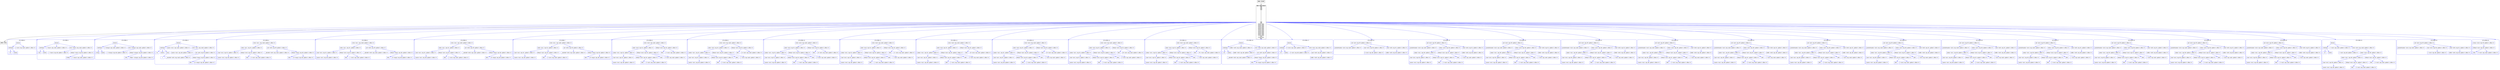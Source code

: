 digraph CFG {
    compound=true;
    graph [splines=true];
    node [shape=rectangle];

    BB2 [label=<<B>BB2: END</B><BR ALIGN="CENTER"/>>];
    BB1 [label=<<B>BB1: Base block</B><BR ALIGN="CENTER"/>VAR<BR ALIGN="CENTER"/>VAR<BR ALIGN="CENTER"/>VAR<BR ALIGN="CENTER"/>VAR<BR ALIGN="CENTER"/>=<BR ALIGN="CENTER"/>=<BR ALIGN="CENTER"/>=<BR ALIGN="CENTER"/>=<BR ALIGN="CENTER"/>=<BR ALIGN="CENTER"/>=<BR ALIGN="CENTER"/>=<BR ALIGN="CENTER"/>=<BR ALIGN="CENTER"/>=<BR ALIGN="CENTER"/>=<BR ALIGN="CENTER"/>=<BR ALIGN="CENTER"/>=<BR ALIGN="CENTER"/>VAR<BR ALIGN="CENTER"/>VAR<BR ALIGN="CENTER"/>FUNC_CALL<BR ALIGN="CENTER"/>FUNC_CALL<BR ALIGN="CENTER"/>FUNC_CALL<BR ALIGN="CENTER"/>FUNC_CALL<BR ALIGN="CENTER"/>FUNC_CALL<BR ALIGN="CENTER"/>FUNC_CALL<BR ALIGN="CENTER"/>FUNC_CALL<BR ALIGN="CENTER"/>FUNC_CALL<BR ALIGN="CENTER"/>FUNC_CALL<BR ALIGN="CENTER"/>FUNC_CALL<BR ALIGN="CENTER"/>FUNC_CALL<BR ALIGN="CENTER"/>FUNC_CALL<BR ALIGN="CENTER"/>FUNC_CALL<BR ALIGN="CENTER"/>VAR<BR ALIGN="CENTER"/>FUNC_CALL<BR ALIGN="CENTER"/>DEC<BR ALIGN="CENTER"/>>];
    subgraph cluster_instruction0 {
        label = "OT of BB1:0";
        style=rounded;
        color=blue;
        entry0 [shape=point, style=invis];
        node0 [label="declare", color=blue];
        node1 [label="withType", color=blue];
        node2 [label="int", color=blue];
        node1 -> node2[color=blue];
        node3 [label="builtin", color=blue];
        node1 -> node3[color=blue];
        node0 -> node1[color=blue];
        node4 [label="a <int:0, reg: (null), spilled: 0, offset: 0>", color=blue];
        node0 -> node4[color=blue];
    }
    BB1 -> entry0 [lhead=cluster_instruction0, color=blue];
    subgraph cluster_instruction1 {
        label = "OT of BB1:1";
        style=rounded;
        color=blue;
        entry1 [shape=point, style=invis];
        node5 [label="declare", color=blue];
        node6 [label="withType", color=blue];
        node7 [label="char", color=blue];
        node6 -> node7[color=blue];
        node8 [label="builtin", color=blue];
        node6 -> node8[color=blue];
        node5 -> node6[color=blue];
        node9 [label="c <char:0, reg: (null), spilled: 0, offset: 0>", color=blue];
        node5 -> node9[color=blue];
        node10 [label="write <char:0, reg: (null), spilled: 0, offset: 0>", color=blue];
        node11 [label="c <char:0, reg: AR, spilled: 0, offset: 0>", color=blue];
        node10 -> node11[color=blue];
        node12 [label="litRead <char:0, reg: R0, spilled: 0, offset: 0>", color=blue];
        node13 [label="SYMB", color=blue];
        node12 -> node13[color=blue];
        node14 [label="'i' <char:0, reg: (null), spilled: 0, offset: 0>", color=blue];
        node12 -> node14[color=blue];
        node10 -> node12[color=blue];
        node5 -> node10[color=blue];
    }
    BB1 -> entry1 [lhead=cluster_instruction1, color=blue];
    subgraph cluster_instruction2 {
        label = "OT of BB1:2";
        style=rounded;
        color=blue;
        entry2 [shape=point, style=invis];
        node15 [label="declare", color=blue];
        node16 [label="withType", color=blue];
        node17 [label="string", color=blue];
        node16 -> node17[color=blue];
        node18 [label="builtin", color=blue];
        node16 -> node18[color=blue];
        node15 -> node16[color=blue];
        node19 [label="s <string:0, reg: (null), spilled: 0, offset: 0>", color=blue];
        node15 -> node19[color=blue];
        node20 [label="write <string:0, reg: (null), spilled: 0, offset: 0>", color=blue];
        node21 [label="s <string:0, reg: AR, spilled: 0, offset: 0>", color=blue];
        node20 -> node21[color=blue];
        node22 [label="litRead <string:0, reg: R0, spilled: 0, offset: 0>", color=blue];
        node23 [label="STR", color=blue];
        node22 -> node23[color=blue];
        node24 [label="\"Hello\" <string:0, reg: AR, spilled: 0, offset: 0>", color=blue];
        node22 -> node24[color=blue];
        node20 -> node22[color=blue];
        node15 -> node20[color=blue];
    }
    BB1 -> entry2 [lhead=cluster_instruction2, color=blue];
    subgraph cluster_instruction3 {
        label = "OT of BB1:3";
        style=rounded;
        color=blue;
        entry3 [shape=point, style=invis];
        node25 [label="declare", color=blue];
        node26 [label="withType", color=blue];
        node27 [label="int", color=blue];
        node26 -> node27[color=blue];
        node28 [label="builtin", color=blue];
        node26 -> node28[color=blue];
        node29 [label="array", color=blue];
        node30 [label="2", color=blue];
        node29 -> node30[color=blue];
        node26 -> node29[color=blue];
        node25 -> node26[color=blue];
        node31 [label="matrix <int:2, reg: (null), spilled: 0, offset: 0>", color=blue];
        node25 -> node31[color=blue];
        node32 [label="write <int:2, reg: (null), spilled: 0, offset: 0>", color=blue];
        node33 [label="matrix <int:2, reg: AR, spilled: 0, offset: 0>", color=blue];
        node32 -> node33[color=blue];
        node34 [label="call <ref:0, reg: RT, spilled: 0, offset: 0>", color=blue];
        node35 [label="__allocRef <ref:0, reg: (null), spilled: 0, offset: 0>", color=blue];
        node34 -> node35[color=blue];
        node36 [label="litRead <long:0, reg: R0, spilled: 0, offset: 0>", color=blue];
        node37 [label="DEC", color=blue];
        node36 -> node37[color=blue];
        node38 [label="32 <long:0, reg: AR, spilled: 0, offset: 0>", color=blue];
        node36 -> node38[color=blue];
        node34 -> node36[color=blue];
        node32 -> node34[color=blue];
        node25 -> node32[color=blue];
    }
    BB1 -> entry3 [lhead=cluster_instruction3, color=blue];
    subgraph cluster_instruction4 {
        label = "OT of BB1:4";
        style=rounded;
        color=blue;
        entry4 [shape=point, style=invis];
        node39 [label="write <int:1, reg: (null), spilled: 0, offset: 0>", color=blue];
        node40 [label="index <int:1, reg: R1, spilled: 0, offset: 0>", color=blue];
        node41 [label="read <int:2, reg: R1, spilled: 0, offset: 0>", color=blue];
        node42 [label="matrix <int:2, reg: AR, spilled: 0, offset: 0>", color=blue];
        node41 -> node42[color=blue];
        node40 -> node41[color=blue];
        node43 [label="litRead <int:0, reg: R2, spilled: 0, offset: 0>", color=blue];
        node44 [label="DEC", color=blue];
        node43 -> node44[color=blue];
        node45 [label="0 <int:0, reg: (null), spilled: 0, offset: 0>", color=blue];
        node43 -> node45[color=blue];
        node40 -> node43[color=blue];
        node39 -> node40[color=blue];
        node46 [label="call <ref:0, reg: RT, spilled: 0, offset: 0>", color=blue];
        node47 [label="__allocRef <ref:0, reg: (null), spilled: 0, offset: 0>", color=blue];
        node46 -> node47[color=blue];
        node48 [label="litRead <long:0, reg: R0, spilled: 0, offset: 0>", color=blue];
        node49 [label="DEC", color=blue];
        node48 -> node49[color=blue];
        node50 [label="16 <long:0, reg: AR, spilled: 0, offset: 0>", color=blue];
        node48 -> node50[color=blue];
        node46 -> node48[color=blue];
        node39 -> node46[color=blue];
    }
    BB1 -> entry4 [lhead=cluster_instruction4, color=blue];
    subgraph cluster_instruction5 {
        label = "OT of BB1:5";
        style=rounded;
        color=blue;
        entry5 [shape=point, style=invis];
        node51 [label="write <int:1, reg: (null), spilled: 0, offset: 0>", color=blue];
        node52 [label="index <int:1, reg: R1, spilled: 0, offset: 0>", color=blue];
        node53 [label="read <int:2, reg: R1, spilled: 0, offset: 0>", color=blue];
        node54 [label="matrix <int:2, reg: AR, spilled: 0, offset: 0>", color=blue];
        node53 -> node54[color=blue];
        node52 -> node53[color=blue];
        node55 [label="litRead <int:0, reg: R2, spilled: 0, offset: 0>", color=blue];
        node56 [label="DEC", color=blue];
        node55 -> node56[color=blue];
        node57 [label="1 <int:0, reg: (null), spilled: 0, offset: 0>", color=blue];
        node55 -> node57[color=blue];
        node52 -> node55[color=blue];
        node51 -> node52[color=blue];
        node58 [label="call <ref:0, reg: RT, spilled: 0, offset: 0>", color=blue];
        node59 [label="__allocRef <ref:0, reg: (null), spilled: 0, offset: 0>", color=blue];
        node58 -> node59[color=blue];
        node60 [label="litRead <long:0, reg: R0, spilled: 0, offset: 0>", color=blue];
        node61 [label="DEC", color=blue];
        node60 -> node61[color=blue];
        node62 [label="16 <long:0, reg: AR, spilled: 0, offset: 0>", color=blue];
        node60 -> node62[color=blue];
        node58 -> node60[color=blue];
        node51 -> node58[color=blue];
    }
    BB1 -> entry5 [lhead=cluster_instruction5, color=blue];
    subgraph cluster_instruction6 {
        label = "OT of BB1:6";
        style=rounded;
        color=blue;
        entry6 [shape=point, style=invis];
        node63 [label="write <int:1, reg: (null), spilled: 0, offset: 0>", color=blue];
        node64 [label="index <int:1, reg: R1, spilled: 0, offset: 0>", color=blue];
        node65 [label="read <int:2, reg: R1, spilled: 0, offset: 0>", color=blue];
        node66 [label="matrix <int:2, reg: AR, spilled: 0, offset: 0>", color=blue];
        node65 -> node66[color=blue];
        node64 -> node65[color=blue];
        node67 [label="litRead <int:0, reg: R2, spilled: 0, offset: 0>", color=blue];
        node68 [label="DEC", color=blue];
        node67 -> node68[color=blue];
        node69 [label="2 <int:0, reg: (null), spilled: 0, offset: 0>", color=blue];
        node67 -> node69[color=blue];
        node64 -> node67[color=blue];
        node63 -> node64[color=blue];
        node70 [label="call <ref:0, reg: RT, spilled: 0, offset: 0>", color=blue];
        node71 [label="__allocRef <ref:0, reg: (null), spilled: 0, offset: 0>", color=blue];
        node70 -> node71[color=blue];
        node72 [label="litRead <long:0, reg: R0, spilled: 0, offset: 0>", color=blue];
        node73 [label="DEC", color=blue];
        node72 -> node73[color=blue];
        node74 [label="16 <long:0, reg: AR, spilled: 0, offset: 0>", color=blue];
        node72 -> node74[color=blue];
        node70 -> node72[color=blue];
        node63 -> node70[color=blue];
    }
    BB1 -> entry6 [lhead=cluster_instruction6, color=blue];
    subgraph cluster_instruction7 {
        label = "OT of BB1:7";
        style=rounded;
        color=blue;
        entry7 [shape=point, style=invis];
        node75 [label="write <int:1, reg: (null), spilled: 0, offset: 0>", color=blue];
        node76 [label="index <int:1, reg: R1, spilled: 0, offset: 0>", color=blue];
        node77 [label="read <int:2, reg: R1, spilled: 0, offset: 0>", color=blue];
        node78 [label="matrix <int:2, reg: AR, spilled: 0, offset: 0>", color=blue];
        node77 -> node78[color=blue];
        node76 -> node77[color=blue];
        node79 [label="litRead <int:0, reg: R2, spilled: 0, offset: 0>", color=blue];
        node80 [label="DEC", color=blue];
        node79 -> node80[color=blue];
        node81 [label="3 <int:0, reg: (null), spilled: 0, offset: 0>", color=blue];
        node79 -> node81[color=blue];
        node76 -> node79[color=blue];
        node75 -> node76[color=blue];
        node82 [label="call <ref:0, reg: RT, spilled: 0, offset: 0>", color=blue];
        node83 [label="__allocRef <ref:0, reg: (null), spilled: 0, offset: 0>", color=blue];
        node82 -> node83[color=blue];
        node84 [label="litRead <long:0, reg: R0, spilled: 0, offset: 0>", color=blue];
        node85 [label="DEC", color=blue];
        node84 -> node85[color=blue];
        node86 [label="16 <long:0, reg: AR, spilled: 0, offset: 0>", color=blue];
        node84 -> node86[color=blue];
        node82 -> node84[color=blue];
        node75 -> node82[color=blue];
    }
    BB1 -> entry7 [lhead=cluster_instruction7, color=blue];
    subgraph cluster_instruction8 {
        label = "OT of BB1:8";
        style=rounded;
        color=blue;
        entry8 [shape=point, style=invis];
        node87 [label="write <int:0, reg: (null), spilled: 0, offset: 0>", color=blue];
        node88 [label="index <int:0, reg: R1, spilled: 0, offset: 0>", color=blue];
        node89 [label="indexr <int:1, reg: R1, spilled: 0, offset: 0>", color=blue];
        node90 [label="read <int:2, reg: R1, spilled: 0, offset: 0>", color=blue];
        node91 [label="matrix <int:2, reg: AR, spilled: 0, offset: 0>", color=blue];
        node90 -> node91[color=blue];
        node89 -> node90[color=blue];
        node92 [label="litRead <int:0, reg: R2, spilled: 0, offset: 0>", color=blue];
        node93 [label="DEC", color=blue];
        node92 -> node93[color=blue];
        node94 [label="0 <int:0, reg: (null), spilled: 0, offset: 0>", color=blue];
        node92 -> node94[color=blue];
        node89 -> node92[color=blue];
        node88 -> node89[color=blue];
        node95 [label="litRead <int:0, reg: R2, spilled: 0, offset: 0>", color=blue];
        node96 [label="DEC", color=blue];
        node95 -> node96[color=blue];
        node97 [label="0 <int:0, reg: (null), spilled: 0, offset: 0>", color=blue];
        node95 -> node97[color=blue];
        node88 -> node95[color=blue];
        node87 -> node88[color=blue];
        node98 [label="litRead <int:0, reg: R2, spilled: 0, offset: 0>", color=blue];
        node99 [label="DEC", color=blue];
        node98 -> node99[color=blue];
        node100 [label="0 <int:0, reg: (null), spilled: 0, offset: 0>", color=blue];
        node98 -> node100[color=blue];
        node87 -> node98[color=blue];
    }
    BB1 -> entry8 [lhead=cluster_instruction8, color=blue];
    subgraph cluster_instruction9 {
        label = "OT of BB1:9";
        style=rounded;
        color=blue;
        entry9 [shape=point, style=invis];
        node101 [label="write <int:0, reg: (null), spilled: 0, offset: 0>", color=blue];
        node102 [label="index <int:0, reg: R1, spilled: 0, offset: 0>", color=blue];
        node103 [label="indexr <int:1, reg: R1, spilled: 0, offset: 0>", color=blue];
        node104 [label="read <int:2, reg: R1, spilled: 0, offset: 0>", color=blue];
        node105 [label="matrix <int:2, reg: AR, spilled: 0, offset: 0>", color=blue];
        node104 -> node105[color=blue];
        node103 -> node104[color=blue];
        node106 [label="litRead <int:0, reg: R2, spilled: 0, offset: 0>", color=blue];
        node107 [label="DEC", color=blue];
        node106 -> node107[color=blue];
        node108 [label="0 <int:0, reg: (null), spilled: 0, offset: 0>", color=blue];
        node106 -> node108[color=blue];
        node103 -> node106[color=blue];
        node102 -> node103[color=blue];
        node109 [label="litRead <int:0, reg: R2, spilled: 0, offset: 0>", color=blue];
        node110 [label="DEC", color=blue];
        node109 -> node110[color=blue];
        node111 [label="1 <int:0, reg: (null), spilled: 0, offset: 0>", color=blue];
        node109 -> node111[color=blue];
        node102 -> node109[color=blue];
        node101 -> node102[color=blue];
        node112 [label="litRead <int:0, reg: R2, spilled: 0, offset: 0>", color=blue];
        node113 [label="DEC", color=blue];
        node112 -> node113[color=blue];
        node114 [label="10 <int:0, reg: (null), spilled: 0, offset: 0>", color=blue];
        node112 -> node114[color=blue];
        node101 -> node112[color=blue];
    }
    BB1 -> entry9 [lhead=cluster_instruction9, color=blue];
    subgraph cluster_instruction10 {
        label = "OT of BB1:10";
        style=rounded;
        color=blue;
        entry10 [shape=point, style=invis];
        node115 [label="write <int:0, reg: (null), spilled: 0, offset: 0>", color=blue];
        node116 [label="index <int:0, reg: R1, spilled: 0, offset: 0>", color=blue];
        node117 [label="indexr <int:1, reg: R1, spilled: 0, offset: 0>", color=blue];
        node118 [label="read <int:2, reg: R1, spilled: 0, offset: 0>", color=blue];
        node119 [label="matrix <int:2, reg: AR, spilled: 0, offset: 0>", color=blue];
        node118 -> node119[color=blue];
        node117 -> node118[color=blue];
        node120 [label="litRead <int:0, reg: R2, spilled: 0, offset: 0>", color=blue];
        node121 [label="DEC", color=blue];
        node120 -> node121[color=blue];
        node122 [label="1 <int:0, reg: (null), spilled: 0, offset: 0>", color=blue];
        node120 -> node122[color=blue];
        node117 -> node120[color=blue];
        node116 -> node117[color=blue];
        node123 [label="litRead <int:0, reg: R2, spilled: 0, offset: 0>", color=blue];
        node124 [label="DEC", color=blue];
        node123 -> node124[color=blue];
        node125 [label="0 <int:0, reg: (null), spilled: 0, offset: 0>", color=blue];
        node123 -> node125[color=blue];
        node116 -> node123[color=blue];
        node115 -> node116[color=blue];
        node126 [label="litRead <int:0, reg: R2, spilled: 0, offset: 0>", color=blue];
        node127 [label="DEC", color=blue];
        node126 -> node127[color=blue];
        node128 [label="20 <int:0, reg: (null), spilled: 0, offset: 0>", color=blue];
        node126 -> node128[color=blue];
        node115 -> node126[color=blue];
    }
    BB1 -> entry10 [lhead=cluster_instruction10, color=blue];
    subgraph cluster_instruction11 {
        label = "OT of BB1:11";
        style=rounded;
        color=blue;
        entry11 [shape=point, style=invis];
        node129 [label="write <int:0, reg: (null), spilled: 0, offset: 0>", color=blue];
        node130 [label="index <int:0, reg: R1, spilled: 0, offset: 0>", color=blue];
        node131 [label="indexr <int:1, reg: R1, spilled: 0, offset: 0>", color=blue];
        node132 [label="read <int:2, reg: R1, spilled: 0, offset: 0>", color=blue];
        node133 [label="matrix <int:2, reg: AR, spilled: 0, offset: 0>", color=blue];
        node132 -> node133[color=blue];
        node131 -> node132[color=blue];
        node134 [label="litRead <int:0, reg: R2, spilled: 0, offset: 0>", color=blue];
        node135 [label="DEC", color=blue];
        node134 -> node135[color=blue];
        node136 [label="1 <int:0, reg: (null), spilled: 0, offset: 0>", color=blue];
        node134 -> node136[color=blue];
        node131 -> node134[color=blue];
        node130 -> node131[color=blue];
        node137 [label="litRead <int:0, reg: R2, spilled: 0, offset: 0>", color=blue];
        node138 [label="DEC", color=blue];
        node137 -> node138[color=blue];
        node139 [label="1 <int:0, reg: (null), spilled: 0, offset: 0>", color=blue];
        node137 -> node139[color=blue];
        node130 -> node137[color=blue];
        node129 -> node130[color=blue];
        node140 [label="litRead <int:0, reg: R2, spilled: 0, offset: 0>", color=blue];
        node141 [label="DEC", color=blue];
        node140 -> node141[color=blue];
        node142 [label="21 <int:0, reg: (null), spilled: 0, offset: 0>", color=blue];
        node140 -> node142[color=blue];
        node129 -> node140[color=blue];
    }
    BB1 -> entry11 [lhead=cluster_instruction11, color=blue];
    subgraph cluster_instruction12 {
        label = "OT of BB1:12";
        style=rounded;
        color=blue;
        entry12 [shape=point, style=invis];
        node143 [label="write <int:0, reg: (null), spilled: 0, offset: 0>", color=blue];
        node144 [label="index <int:0, reg: R1, spilled: 0, offset: 0>", color=blue];
        node145 [label="indexr <int:1, reg: R1, spilled: 0, offset: 0>", color=blue];
        node146 [label="read <int:2, reg: R1, spilled: 0, offset: 0>", color=blue];
        node147 [label="matrix <int:2, reg: AR, spilled: 0, offset: 0>", color=blue];
        node146 -> node147[color=blue];
        node145 -> node146[color=blue];
        node148 [label="litRead <int:0, reg: R2, spilled: 0, offset: 0>", color=blue];
        node149 [label="DEC", color=blue];
        node148 -> node149[color=blue];
        node150 [label="2 <int:0, reg: (null), spilled: 0, offset: 0>", color=blue];
        node148 -> node150[color=blue];
        node145 -> node148[color=blue];
        node144 -> node145[color=blue];
        node151 [label="litRead <int:0, reg: R2, spilled: 0, offset: 0>", color=blue];
        node152 [label="DEC", color=blue];
        node151 -> node152[color=blue];
        node153 [label="0 <int:0, reg: (null), spilled: 0, offset: 0>", color=blue];
        node151 -> node153[color=blue];
        node144 -> node151[color=blue];
        node143 -> node144[color=blue];
        node154 [label="litRead <int:0, reg: R2, spilled: 0, offset: 0>", color=blue];
        node155 [label="DEC", color=blue];
        node154 -> node155[color=blue];
        node156 [label="40 <int:0, reg: (null), spilled: 0, offset: 0>", color=blue];
        node154 -> node156[color=blue];
        node143 -> node154[color=blue];
    }
    BB1 -> entry12 [lhead=cluster_instruction12, color=blue];
    subgraph cluster_instruction13 {
        label = "OT of BB1:13";
        style=rounded;
        color=blue;
        entry13 [shape=point, style=invis];
        node157 [label="write <int:0, reg: (null), spilled: 0, offset: 0>", color=blue];
        node158 [label="index <int:0, reg: R1, spilled: 0, offset: 0>", color=blue];
        node159 [label="indexr <int:1, reg: R1, spilled: 0, offset: 0>", color=blue];
        node160 [label="read <int:2, reg: R1, spilled: 0, offset: 0>", color=blue];
        node161 [label="matrix <int:2, reg: AR, spilled: 0, offset: 0>", color=blue];
        node160 -> node161[color=blue];
        node159 -> node160[color=blue];
        node162 [label="litRead <int:0, reg: R2, spilled: 0, offset: 0>", color=blue];
        node163 [label="DEC", color=blue];
        node162 -> node163[color=blue];
        node164 [label="2 <int:0, reg: (null), spilled: 0, offset: 0>", color=blue];
        node162 -> node164[color=blue];
        node159 -> node162[color=blue];
        node158 -> node159[color=blue];
        node165 [label="litRead <int:0, reg: R2, spilled: 0, offset: 0>", color=blue];
        node166 [label="DEC", color=blue];
        node165 -> node166[color=blue];
        node167 [label="1 <int:0, reg: (null), spilled: 0, offset: 0>", color=blue];
        node165 -> node167[color=blue];
        node158 -> node165[color=blue];
        node157 -> node158[color=blue];
        node168 [label="litRead <int:0, reg: R2, spilled: 0, offset: 0>", color=blue];
        node169 [label="DEC", color=blue];
        node168 -> node169[color=blue];
        node170 [label="50 <int:0, reg: (null), spilled: 0, offset: 0>", color=blue];
        node168 -> node170[color=blue];
        node157 -> node168[color=blue];
    }
    BB1 -> entry13 [lhead=cluster_instruction13, color=blue];
    subgraph cluster_instruction14 {
        label = "OT of BB1:14";
        style=rounded;
        color=blue;
        entry14 [shape=point, style=invis];
        node171 [label="write <int:0, reg: (null), spilled: 0, offset: 0>", color=blue];
        node172 [label="index <int:0, reg: R1, spilled: 0, offset: 0>", color=blue];
        node173 [label="indexr <int:1, reg: R1, spilled: 0, offset: 0>", color=blue];
        node174 [label="read <int:2, reg: R1, spilled: 0, offset: 0>", color=blue];
        node175 [label="matrix <int:2, reg: AR, spilled: 0, offset: 0>", color=blue];
        node174 -> node175[color=blue];
        node173 -> node174[color=blue];
        node176 [label="litRead <int:0, reg: R2, spilled: 0, offset: 0>", color=blue];
        node177 [label="DEC", color=blue];
        node176 -> node177[color=blue];
        node178 [label="3 <int:0, reg: (null), spilled: 0, offset: 0>", color=blue];
        node176 -> node178[color=blue];
        node173 -> node176[color=blue];
        node172 -> node173[color=blue];
        node179 [label="litRead <int:0, reg: R2, spilled: 0, offset: 0>", color=blue];
        node180 [label="DEC", color=blue];
        node179 -> node180[color=blue];
        node181 [label="0 <int:0, reg: (null), spilled: 0, offset: 0>", color=blue];
        node179 -> node181[color=blue];
        node172 -> node179[color=blue];
        node171 -> node172[color=blue];
        node182 [label="litRead <int:0, reg: R2, spilled: 0, offset: 0>", color=blue];
        node183 [label="DEC", color=blue];
        node182 -> node183[color=blue];
        node184 [label="60 <int:0, reg: (null), spilled: 0, offset: 0>", color=blue];
        node182 -> node184[color=blue];
        node171 -> node182[color=blue];
    }
    BB1 -> entry14 [lhead=cluster_instruction14, color=blue];
    subgraph cluster_instruction15 {
        label = "OT of BB1:15";
        style=rounded;
        color=blue;
        entry15 [shape=point, style=invis];
        node185 [label="write <int:0, reg: (null), spilled: 0, offset: 0>", color=blue];
        node186 [label="index <int:0, reg: R1, spilled: 0, offset: 0>", color=blue];
        node187 [label="indexr <int:1, reg: R1, spilled: 0, offset: 0>", color=blue];
        node188 [label="read <int:2, reg: R1, spilled: 0, offset: 0>", color=blue];
        node189 [label="matrix <int:2, reg: AR, spilled: 0, offset: 0>", color=blue];
        node188 -> node189[color=blue];
        node187 -> node188[color=blue];
        node190 [label="litRead <int:0, reg: R2, spilled: 0, offset: 0>", color=blue];
        node191 [label="DEC", color=blue];
        node190 -> node191[color=blue];
        node192 [label="3 <int:0, reg: (null), spilled: 0, offset: 0>", color=blue];
        node190 -> node192[color=blue];
        node187 -> node190[color=blue];
        node186 -> node187[color=blue];
        node193 [label="litRead <int:0, reg: R2, spilled: 0, offset: 0>", color=blue];
        node194 [label="DEC", color=blue];
        node193 -> node194[color=blue];
        node195 [label="1 <int:0, reg: (null), spilled: 0, offset: 0>", color=blue];
        node193 -> node195[color=blue];
        node186 -> node193[color=blue];
        node185 -> node186[color=blue];
        node196 [label="litRead <int:0, reg: R2, spilled: 0, offset: 0>", color=blue];
        node197 [label="DEC", color=blue];
        node196 -> node197[color=blue];
        node198 [label="701 <int:0, reg: (null), spilled: 0, offset: 0>", color=blue];
        node196 -> node198[color=blue];
        node185 -> node196[color=blue];
    }
    BB1 -> entry15 [lhead=cluster_instruction15, color=blue];
    subgraph cluster_instruction16 {
        label = "OT of BB1:16";
        style=rounded;
        color=blue;
        entry16 [shape=point, style=invis];
        node199 [label="declare", color=blue];
        node200 [label="withType", color=blue];
        node201 [label="ref", color=blue];
        node200 -> node201[color=blue];
        node202 [label="builtin", color=blue];
        node200 -> node202[color=blue];
        node199 -> node200[color=blue];
        node203 [label="buffer <ref:0, reg: (null), spilled: 0, offset: 0>", color=blue];
        node199 -> node203[color=blue];
        node204 [label="write <ref:0, reg: (null), spilled: 0, offset: 0>", color=blue];
        node205 [label="buffer <ref:0, reg: AR, spilled: 0, offset: 0>", color=blue];
        node204 -> node205[color=blue];
        node206 [label="call <ref:0, reg: RT, spilled: 0, offset: 0>", color=blue];
        node207 [label="__allocRef <ref:0, reg: (null), spilled: 0, offset: 0>", color=blue];
        node206 -> node207[color=blue];
        node208 [label="litRead <long:0, reg: R0, spilled: 0, offset: 0>", color=blue];
        node209 [label="DEC", color=blue];
        node208 -> node209[color=blue];
        node210 [label="80 <long:0, reg: AR, spilled: 0, offset: 0>", color=blue];
        node208 -> node210[color=blue];
        node206 -> node208[color=blue];
        node204 -> node206[color=blue];
        node199 -> node204[color=blue];
    }
    BB1 -> entry16 [lhead=cluster_instruction16, color=blue];
    subgraph cluster_instruction17 {
        label = "OT of BB1:17";
        style=rounded;
        color=blue;
        entry17 [shape=point, style=invis];
        node211 [label="declare", color=blue];
        node212 [label="withType", color=blue];
        node213 [label="int", color=blue];
        node212 -> node213[color=blue];
        node214 [label="builtin", color=blue];
        node212 -> node214[color=blue];
        node211 -> node212[color=blue];
        node215 [label="b <int:0, reg: (null), spilled: 0, offset: 0>", color=blue];
        node211 -> node215[color=blue];
        node216 [label="write <int:0, reg: (null), spilled: 0, offset: 0>", color=blue];
        node217 [label="b <int:0, reg: AR, spilled: 0, offset: 0>", color=blue];
        node216 -> node217[color=blue];
        node218 [label="read <ref:0, reg: R0, spilled: 0, offset: 0>", color=blue];
        node219 [label="buffer <ref:0, reg: AR, spilled: 0, offset: 0>", color=blue];
        node218 -> node219[color=blue];
        node216 -> node218[color=blue];
        node211 -> node216[color=blue];
    }
    BB1 -> entry17 [lhead=cluster_instruction17, color=blue];
    subgraph cluster_instruction18 {
        label = "OT of BB1:18";
        style=rounded;
        color=blue;
        entry18 [shape=point, style=invis];
        node220 [label="call <int:0, reg: RT, spilled: 0, offset: 0>", color=blue];
        node221 [label="printlnNumber <int:0, reg: (null), spilled: 0, offset: 0>", color=blue];
        node220 -> node221[color=blue];
        node222 [label="read <int:0, reg: R0, spilled: 0, offset: 0>", color=blue];
        node223 [label="b <int:0, reg: AR, spilled: 0, offset: 0>", color=blue];
        node222 -> node223[color=blue];
        node220 -> node222[color=blue];
        node224 [label="read <ref:0, reg: R1, spilled: 0, offset: 0>", color=blue];
        node225 [label="buffer <ref:0, reg: AR, spilled: 0, offset: 0>", color=blue];
        node224 -> node225[color=blue];
        node220 -> node224[color=blue];
    }
    BB1 -> entry18 [lhead=cluster_instruction18, color=blue];
    subgraph cluster_instruction19 {
        label = "OT of BB1:19";
        style=rounded;
        color=blue;
        entry19 [shape=point, style=invis];
        node226 [label="call <int:0, reg: RT, spilled: 0, offset: 0>", color=blue];
        node227 [label="printlnNumber <int:0, reg: (null), spilled: 0, offset: 0>", color=blue];
        node226 -> node227[color=blue];
        node228 [label="indexr <int:0, reg: R0, spilled: 0, offset: 0>", color=blue];
        node229 [label="indexr <int:1, reg: R0, spilled: 0, offset: 0>", color=blue];
        node230 [label="read <int:2, reg: R0, spilled: 0, offset: 0>", color=blue];
        node231 [label="matrix <int:2, reg: AR, spilled: 0, offset: 0>", color=blue];
        node230 -> node231[color=blue];
        node229 -> node230[color=blue];
        node232 [label="litRead <int:0, reg: R1, spilled: 0, offset: 0>", color=blue];
        node233 [label="DEC", color=blue];
        node232 -> node233[color=blue];
        node234 [label="3 <int:0, reg: (null), spilled: 0, offset: 0>", color=blue];
        node232 -> node234[color=blue];
        node229 -> node232[color=blue];
        node228 -> node229[color=blue];
        node235 [label="litRead <int:0, reg: R1, spilled: 0, offset: 0>", color=blue];
        node236 [label="DEC", color=blue];
        node235 -> node236[color=blue];
        node237 [label="1 <int:0, reg: (null), spilled: 0, offset: 0>", color=blue];
        node235 -> node237[color=blue];
        node228 -> node235[color=blue];
        node226 -> node228[color=blue];
        node238 [label="read <ref:0, reg: R1, spilled: 0, offset: 0>", color=blue];
        node239 [label="buffer <ref:0, reg: AR, spilled: 0, offset: 0>", color=blue];
        node238 -> node239[color=blue];
        node226 -> node238[color=blue];
    }
    BB1 -> entry19 [lhead=cluster_instruction19, color=blue];
    subgraph cluster_instruction20 {
        label = "OT of BB1:20";
        style=rounded;
        color=blue;
        entry20 [shape=point, style=invis];
        node240 [label="call <int:0, reg: RT, spilled: 0, offset: 0>", color=blue];
        node241 [label="printlnNumber <int:0, reg: (null), spilled: 0, offset: 0>", color=blue];
        node240 -> node241[color=blue];
        node242 [label="indexr <int:0, reg: R0, spilled: 0, offset: 0>", color=blue];
        node243 [label="indexr <int:1, reg: R0, spilled: 0, offset: 0>", color=blue];
        node244 [label="read <int:2, reg: R0, spilled: 0, offset: 0>", color=blue];
        node245 [label="matrix <int:2, reg: AR, spilled: 0, offset: 0>", color=blue];
        node244 -> node245[color=blue];
        node243 -> node244[color=blue];
        node246 [label="litRead <int:0, reg: R1, spilled: 0, offset: 0>", color=blue];
        node247 [label="DEC", color=blue];
        node246 -> node247[color=blue];
        node248 [label="3 <int:0, reg: (null), spilled: 0, offset: 0>", color=blue];
        node246 -> node248[color=blue];
        node243 -> node246[color=blue];
        node242 -> node243[color=blue];
        node249 [label="litRead <int:0, reg: R1, spilled: 0, offset: 0>", color=blue];
        node250 [label="DEC", color=blue];
        node249 -> node250[color=blue];
        node251 [label="1 <int:0, reg: (null), spilled: 0, offset: 0>", color=blue];
        node249 -> node251[color=blue];
        node242 -> node249[color=blue];
        node240 -> node242[color=blue];
        node252 [label="read <ref:0, reg: R1, spilled: 0, offset: 0>", color=blue];
        node253 [label="buffer <ref:0, reg: AR, spilled: 0, offset: 0>", color=blue];
        node252 -> node253[color=blue];
        node240 -> node252[color=blue];
    }
    BB1 -> entry20 [lhead=cluster_instruction20, color=blue];
    subgraph cluster_instruction21 {
        label = "OT of BB1:21";
        style=rounded;
        color=blue;
        entry21 [shape=point, style=invis];
        node254 [label="call <int:0, reg: RT, spilled: 0, offset: 0>", color=blue];
        node255 [label="printlnNumber <int:0, reg: (null), spilled: 0, offset: 0>", color=blue];
        node254 -> node255[color=blue];
        node256 [label="indexr <int:0, reg: R0, spilled: 0, offset: 0>", color=blue];
        node257 [label="indexr <int:1, reg: R0, spilled: 0, offset: 0>", color=blue];
        node258 [label="read <int:2, reg: R0, spilled: 0, offset: 0>", color=blue];
        node259 [label="matrix <int:2, reg: AR, spilled: 0, offset: 0>", color=blue];
        node258 -> node259[color=blue];
        node257 -> node258[color=blue];
        node260 [label="litRead <int:0, reg: R1, spilled: 0, offset: 0>", color=blue];
        node261 [label="DEC", color=blue];
        node260 -> node261[color=blue];
        node262 [label="3 <int:0, reg: (null), spilled: 0, offset: 0>", color=blue];
        node260 -> node262[color=blue];
        node257 -> node260[color=blue];
        node256 -> node257[color=blue];
        node263 [label="litRead <int:0, reg: R1, spilled: 0, offset: 0>", color=blue];
        node264 [label="DEC", color=blue];
        node263 -> node264[color=blue];
        node265 [label="1 <int:0, reg: (null), spilled: 0, offset: 0>", color=blue];
        node263 -> node265[color=blue];
        node256 -> node263[color=blue];
        node254 -> node256[color=blue];
        node266 [label="read <ref:0, reg: R1, spilled: 0, offset: 0>", color=blue];
        node267 [label="buffer <ref:0, reg: AR, spilled: 0, offset: 0>", color=blue];
        node266 -> node267[color=blue];
        node254 -> node266[color=blue];
    }
    BB1 -> entry21 [lhead=cluster_instruction21, color=blue];
    subgraph cluster_instruction22 {
        label = "OT of BB1:22";
        style=rounded;
        color=blue;
        entry22 [shape=point, style=invis];
        node268 [label="call <int:0, reg: RT, spilled: 0, offset: 0>", color=blue];
        node269 [label="printlnNumber <int:0, reg: (null), spilled: 0, offset: 0>", color=blue];
        node268 -> node269[color=blue];
        node270 [label="indexr <int:0, reg: R0, spilled: 0, offset: 0>", color=blue];
        node271 [label="indexr <int:1, reg: R0, spilled: 0, offset: 0>", color=blue];
        node272 [label="read <int:2, reg: R0, spilled: 0, offset: 0>", color=blue];
        node273 [label="matrix <int:2, reg: AR, spilled: 0, offset: 0>", color=blue];
        node272 -> node273[color=blue];
        node271 -> node272[color=blue];
        node274 [label="litRead <int:0, reg: R1, spilled: 0, offset: 0>", color=blue];
        node275 [label="DEC", color=blue];
        node274 -> node275[color=blue];
        node276 [label="3 <int:0, reg: (null), spilled: 0, offset: 0>", color=blue];
        node274 -> node276[color=blue];
        node271 -> node274[color=blue];
        node270 -> node271[color=blue];
        node277 [label="litRead <int:0, reg: R1, spilled: 0, offset: 0>", color=blue];
        node278 [label="DEC", color=blue];
        node277 -> node278[color=blue];
        node279 [label="1 <int:0, reg: (null), spilled: 0, offset: 0>", color=blue];
        node277 -> node279[color=blue];
        node270 -> node277[color=blue];
        node268 -> node270[color=blue];
        node280 [label="read <ref:0, reg: R1, spilled: 0, offset: 0>", color=blue];
        node281 [label="buffer <ref:0, reg: AR, spilled: 0, offset: 0>", color=blue];
        node280 -> node281[color=blue];
        node268 -> node280[color=blue];
    }
    BB1 -> entry22 [lhead=cluster_instruction22, color=blue];
    subgraph cluster_instruction23 {
        label = "OT of BB1:23";
        style=rounded;
        color=blue;
        entry23 [shape=point, style=invis];
        node282 [label="call <int:0, reg: RT, spilled: 0, offset: 0>", color=blue];
        node283 [label="printlnNumber <int:0, reg: (null), spilled: 0, offset: 0>", color=blue];
        node282 -> node283[color=blue];
        node284 [label="indexr <int:0, reg: R0, spilled: 0, offset: 0>", color=blue];
        node285 [label="indexr <int:1, reg: R0, spilled: 0, offset: 0>", color=blue];
        node286 [label="read <int:2, reg: R0, spilled: 0, offset: 0>", color=blue];
        node287 [label="matrix <int:2, reg: AR, spilled: 0, offset: 0>", color=blue];
        node286 -> node287[color=blue];
        node285 -> node286[color=blue];
        node288 [label="litRead <int:0, reg: R1, spilled: 0, offset: 0>", color=blue];
        node289 [label="DEC", color=blue];
        node288 -> node289[color=blue];
        node290 [label="3 <int:0, reg: (null), spilled: 0, offset: 0>", color=blue];
        node288 -> node290[color=blue];
        node285 -> node288[color=blue];
        node284 -> node285[color=blue];
        node291 [label="litRead <int:0, reg: R1, spilled: 0, offset: 0>", color=blue];
        node292 [label="DEC", color=blue];
        node291 -> node292[color=blue];
        node293 [label="1 <int:0, reg: (null), spilled: 0, offset: 0>", color=blue];
        node291 -> node293[color=blue];
        node284 -> node291[color=blue];
        node282 -> node284[color=blue];
        node294 [label="read <ref:0, reg: R1, spilled: 0, offset: 0>", color=blue];
        node295 [label="buffer <ref:0, reg: AR, spilled: 0, offset: 0>", color=blue];
        node294 -> node295[color=blue];
        node282 -> node294[color=blue];
    }
    BB1 -> entry23 [lhead=cluster_instruction23, color=blue];
    subgraph cluster_instruction24 {
        label = "OT of BB1:24";
        style=rounded;
        color=blue;
        entry24 [shape=point, style=invis];
        node296 [label="call <int:0, reg: RT, spilled: 0, offset: 0>", color=blue];
        node297 [label="printlnNumber <int:0, reg: (null), spilled: 0, offset: 0>", color=blue];
        node296 -> node297[color=blue];
        node298 [label="indexr <int:0, reg: R0, spilled: 0, offset: 0>", color=blue];
        node299 [label="indexr <int:1, reg: R0, spilled: 0, offset: 0>", color=blue];
        node300 [label="read <int:2, reg: R0, spilled: 0, offset: 0>", color=blue];
        node301 [label="matrix <int:2, reg: AR, spilled: 0, offset: 0>", color=blue];
        node300 -> node301[color=blue];
        node299 -> node300[color=blue];
        node302 [label="litRead <int:0, reg: R1, spilled: 0, offset: 0>", color=blue];
        node303 [label="DEC", color=blue];
        node302 -> node303[color=blue];
        node304 [label="3 <int:0, reg: (null), spilled: 0, offset: 0>", color=blue];
        node302 -> node304[color=blue];
        node299 -> node302[color=blue];
        node298 -> node299[color=blue];
        node305 [label="litRead <int:0, reg: R1, spilled: 0, offset: 0>", color=blue];
        node306 [label="DEC", color=blue];
        node305 -> node306[color=blue];
        node307 [label="1 <int:0, reg: (null), spilled: 0, offset: 0>", color=blue];
        node305 -> node307[color=blue];
        node298 -> node305[color=blue];
        node296 -> node298[color=blue];
        node308 [label="read <ref:0, reg: R1, spilled: 0, offset: 0>", color=blue];
        node309 [label="buffer <ref:0, reg: AR, spilled: 0, offset: 0>", color=blue];
        node308 -> node309[color=blue];
        node296 -> node308[color=blue];
    }
    BB1 -> entry24 [lhead=cluster_instruction24, color=blue];
    subgraph cluster_instruction25 {
        label = "OT of BB1:25";
        style=rounded;
        color=blue;
        entry25 [shape=point, style=invis];
        node310 [label="call <int:0, reg: RT, spilled: 0, offset: 0>", color=blue];
        node311 [label="printlnNumber <int:0, reg: (null), spilled: 0, offset: 0>", color=blue];
        node310 -> node311[color=blue];
        node312 [label="indexr <int:0, reg: R0, spilled: 0, offset: 0>", color=blue];
        node313 [label="indexr <int:1, reg: R0, spilled: 0, offset: 0>", color=blue];
        node314 [label="read <int:2, reg: R0, spilled: 0, offset: 0>", color=blue];
        node315 [label="matrix <int:2, reg: AR, spilled: 0, offset: 0>", color=blue];
        node314 -> node315[color=blue];
        node313 -> node314[color=blue];
        node316 [label="litRead <int:0, reg: R1, spilled: 0, offset: 0>", color=blue];
        node317 [label="DEC", color=blue];
        node316 -> node317[color=blue];
        node318 [label="3 <int:0, reg: (null), spilled: 0, offset: 0>", color=blue];
        node316 -> node318[color=blue];
        node313 -> node316[color=blue];
        node312 -> node313[color=blue];
        node319 [label="litRead <int:0, reg: R1, spilled: 0, offset: 0>", color=blue];
        node320 [label="DEC", color=blue];
        node319 -> node320[color=blue];
        node321 [label="1 <int:0, reg: (null), spilled: 0, offset: 0>", color=blue];
        node319 -> node321[color=blue];
        node312 -> node319[color=blue];
        node310 -> node312[color=blue];
        node322 [label="read <ref:0, reg: R1, spilled: 0, offset: 0>", color=blue];
        node323 [label="buffer <ref:0, reg: AR, spilled: 0, offset: 0>", color=blue];
        node322 -> node323[color=blue];
        node310 -> node322[color=blue];
    }
    BB1 -> entry25 [lhead=cluster_instruction25, color=blue];
    subgraph cluster_instruction26 {
        label = "OT of BB1:26";
        style=rounded;
        color=blue;
        entry26 [shape=point, style=invis];
        node324 [label="call <int:0, reg: RT, spilled: 0, offset: 0>", color=blue];
        node325 [label="printlnNumber <int:0, reg: (null), spilled: 0, offset: 0>", color=blue];
        node324 -> node325[color=blue];
        node326 [label="indexr <int:0, reg: R0, spilled: 0, offset: 0>", color=blue];
        node327 [label="indexr <int:1, reg: R0, spilled: 0, offset: 0>", color=blue];
        node328 [label="read <int:2, reg: R0, spilled: 0, offset: 0>", color=blue];
        node329 [label="matrix <int:2, reg: AR, spilled: 0, offset: 0>", color=blue];
        node328 -> node329[color=blue];
        node327 -> node328[color=blue];
        node330 [label="litRead <int:0, reg: R1, spilled: 0, offset: 0>", color=blue];
        node331 [label="DEC", color=blue];
        node330 -> node331[color=blue];
        node332 [label="3 <int:0, reg: (null), spilled: 0, offset: 0>", color=blue];
        node330 -> node332[color=blue];
        node327 -> node330[color=blue];
        node326 -> node327[color=blue];
        node333 [label="litRead <int:0, reg: R1, spilled: 0, offset: 0>", color=blue];
        node334 [label="DEC", color=blue];
        node333 -> node334[color=blue];
        node335 [label="1 <int:0, reg: (null), spilled: 0, offset: 0>", color=blue];
        node333 -> node335[color=blue];
        node326 -> node333[color=blue];
        node324 -> node326[color=blue];
        node336 [label="read <ref:0, reg: R1, spilled: 0, offset: 0>", color=blue];
        node337 [label="buffer <ref:0, reg: AR, spilled: 0, offset: 0>", color=blue];
        node336 -> node337[color=blue];
        node324 -> node336[color=blue];
    }
    BB1 -> entry26 [lhead=cluster_instruction26, color=blue];
    subgraph cluster_instruction27 {
        label = "OT of BB1:27";
        style=rounded;
        color=blue;
        entry27 [shape=point, style=invis];
        node338 [label="call <int:0, reg: RT, spilled: 0, offset: 0>", color=blue];
        node339 [label="printlnNumber <int:0, reg: (null), spilled: 0, offset: 0>", color=blue];
        node338 -> node339[color=blue];
        node340 [label="indexr <int:0, reg: R0, spilled: 0, offset: 0>", color=blue];
        node341 [label="indexr <int:1, reg: R0, spilled: 0, offset: 0>", color=blue];
        node342 [label="read <int:2, reg: R0, spilled: 0, offset: 0>", color=blue];
        node343 [label="matrix <int:2, reg: AR, spilled: 0, offset: 0>", color=blue];
        node342 -> node343[color=blue];
        node341 -> node342[color=blue];
        node344 [label="litRead <int:0, reg: R1, spilled: 0, offset: 0>", color=blue];
        node345 [label="DEC", color=blue];
        node344 -> node345[color=blue];
        node346 [label="3 <int:0, reg: (null), spilled: 0, offset: 0>", color=blue];
        node344 -> node346[color=blue];
        node341 -> node344[color=blue];
        node340 -> node341[color=blue];
        node347 [label="litRead <int:0, reg: R1, spilled: 0, offset: 0>", color=blue];
        node348 [label="DEC", color=blue];
        node347 -> node348[color=blue];
        node349 [label="1 <int:0, reg: (null), spilled: 0, offset: 0>", color=blue];
        node347 -> node349[color=blue];
        node340 -> node347[color=blue];
        node338 -> node340[color=blue];
        node350 [label="read <ref:0, reg: R1, spilled: 0, offset: 0>", color=blue];
        node351 [label="buffer <ref:0, reg: AR, spilled: 0, offset: 0>", color=blue];
        node350 -> node351[color=blue];
        node338 -> node350[color=blue];
    }
    BB1 -> entry27 [lhead=cluster_instruction27, color=blue];
    subgraph cluster_instruction28 {
        label = "OT of BB1:28";
        style=rounded;
        color=blue;
        entry28 [shape=point, style=invis];
        node352 [label="call <int:0, reg: RT, spilled: 0, offset: 0>", color=blue];
        node353 [label="printlnNumber <int:0, reg: (null), spilled: 0, offset: 0>", color=blue];
        node352 -> node353[color=blue];
        node354 [label="indexr <int:0, reg: R0, spilled: 0, offset: 0>", color=blue];
        node355 [label="indexr <int:1, reg: R0, spilled: 0, offset: 0>", color=blue];
        node356 [label="read <int:2, reg: R0, spilled: 0, offset: 0>", color=blue];
        node357 [label="matrix <int:2, reg: AR, spilled: 0, offset: 0>", color=blue];
        node356 -> node357[color=blue];
        node355 -> node356[color=blue];
        node358 [label="litRead <int:0, reg: R1, spilled: 0, offset: 0>", color=blue];
        node359 [label="DEC", color=blue];
        node358 -> node359[color=blue];
        node360 [label="3 <int:0, reg: (null), spilled: 0, offset: 0>", color=blue];
        node358 -> node360[color=blue];
        node355 -> node358[color=blue];
        node354 -> node355[color=blue];
        node361 [label="litRead <int:0, reg: R1, spilled: 0, offset: 0>", color=blue];
        node362 [label="DEC", color=blue];
        node361 -> node362[color=blue];
        node363 [label="1 <int:0, reg: (null), spilled: 0, offset: 0>", color=blue];
        node361 -> node363[color=blue];
        node354 -> node361[color=blue];
        node352 -> node354[color=blue];
        node364 [label="read <ref:0, reg: R1, spilled: 0, offset: 0>", color=blue];
        node365 [label="buffer <ref:0, reg: AR, spilled: 0, offset: 0>", color=blue];
        node364 -> node365[color=blue];
        node352 -> node364[color=blue];
    }
    BB1 -> entry28 [lhead=cluster_instruction28, color=blue];
    subgraph cluster_instruction29 {
        label = "OT of BB1:29";
        style=rounded;
        color=blue;
        entry29 [shape=point, style=invis];
        node366 [label="call <int:0, reg: RT, spilled: 0, offset: 0>", color=blue];
        node367 [label="printlnNumber <int:0, reg: (null), spilled: 0, offset: 0>", color=blue];
        node366 -> node367[color=blue];
        node368 [label="indexr <int:0, reg: R0, spilled: 0, offset: 0>", color=blue];
        node369 [label="indexr <int:1, reg: R0, spilled: 0, offset: 0>", color=blue];
        node370 [label="read <int:2, reg: R0, spilled: 0, offset: 0>", color=blue];
        node371 [label="matrix <int:2, reg: AR, spilled: 0, offset: 0>", color=blue];
        node370 -> node371[color=blue];
        node369 -> node370[color=blue];
        node372 [label="litRead <int:0, reg: R1, spilled: 0, offset: 0>", color=blue];
        node373 [label="DEC", color=blue];
        node372 -> node373[color=blue];
        node374 [label="3 <int:0, reg: (null), spilled: 0, offset: 0>", color=blue];
        node372 -> node374[color=blue];
        node369 -> node372[color=blue];
        node368 -> node369[color=blue];
        node375 [label="litRead <int:0, reg: R1, spilled: 0, offset: 0>", color=blue];
        node376 [label="DEC", color=blue];
        node375 -> node376[color=blue];
        node377 [label="1 <int:0, reg: (null), spilled: 0, offset: 0>", color=blue];
        node375 -> node377[color=blue];
        node368 -> node375[color=blue];
        node366 -> node368[color=blue];
        node378 [label="read <ref:0, reg: R1, spilled: 0, offset: 0>", color=blue];
        node379 [label="buffer <ref:0, reg: AR, spilled: 0, offset: 0>", color=blue];
        node378 -> node379[color=blue];
        node366 -> node378[color=blue];
    }
    BB1 -> entry29 [lhead=cluster_instruction29, color=blue];
    subgraph cluster_instruction30 {
        label = "OT of BB1:30";
        style=rounded;
        color=blue;
        entry30 [shape=point, style=invis];
        node380 [label="call <int:0, reg: RT, spilled: 0, offset: 0>", color=blue];
        node381 [label="printlnNumber <int:0, reg: (null), spilled: 0, offset: 0>", color=blue];
        node380 -> node381[color=blue];
        node382 [label="indexr <int:0, reg: R0, spilled: 0, offset: 0>", color=blue];
        node383 [label="indexr <int:1, reg: R0, spilled: 0, offset: 0>", color=blue];
        node384 [label="read <int:2, reg: R0, spilled: 0, offset: 0>", color=blue];
        node385 [label="matrix <int:2, reg: AR, spilled: 0, offset: 0>", color=blue];
        node384 -> node385[color=blue];
        node383 -> node384[color=blue];
        node386 [label="litRead <int:0, reg: R1, spilled: 0, offset: 0>", color=blue];
        node387 [label="DEC", color=blue];
        node386 -> node387[color=blue];
        node388 [label="3 <int:0, reg: (null), spilled: 0, offset: 0>", color=blue];
        node386 -> node388[color=blue];
        node383 -> node386[color=blue];
        node382 -> node383[color=blue];
        node389 [label="litRead <int:0, reg: R1, spilled: 0, offset: 0>", color=blue];
        node390 [label="DEC", color=blue];
        node389 -> node390[color=blue];
        node391 [label="1 <int:0, reg: (null), spilled: 0, offset: 0>", color=blue];
        node389 -> node391[color=blue];
        node382 -> node389[color=blue];
        node380 -> node382[color=blue];
        node392 [label="read <ref:0, reg: R1, spilled: 0, offset: 0>", color=blue];
        node393 [label="buffer <ref:0, reg: AR, spilled: 0, offset: 0>", color=blue];
        node392 -> node393[color=blue];
        node380 -> node392[color=blue];
    }
    BB1 -> entry30 [lhead=cluster_instruction30, color=blue];
    subgraph cluster_instruction31 {
        label = "OT of BB1:31";
        style=rounded;
        color=blue;
        entry31 [shape=point, style=invis];
        node394 [label="declare", color=blue];
        node395 [label="withType", color=blue];
        node396 [label="int", color=blue];
        node395 -> node396[color=blue];
        node397 [label="builtin", color=blue];
        node395 -> node397[color=blue];
        node394 -> node395[color=blue];
        node398 [label="v <int:0, reg: (null), spilled: 0, offset: 0>", color=blue];
        node394 -> node398[color=blue];
        node399 [label="write <int:0, reg: (null), spilled: 0, offset: 0>", color=blue];
        node400 [label="v <int:0, reg: AR, spilled: 0, offset: 0>", color=blue];
        node399 -> node400[color=blue];
        node401 [label="indexr <int:0, reg: R0, spilled: 0, offset: 0>", color=blue];
        node402 [label="indexr <int:1, reg: R0, spilled: 0, offset: 0>", color=blue];
        node403 [label="read <int:2, reg: R0, spilled: 0, offset: 0>", color=blue];
        node404 [label="matrix <int:2, reg: AR, spilled: 0, offset: 0>", color=blue];
        node403 -> node404[color=blue];
        node402 -> node403[color=blue];
        node405 [label="litRead <int:0, reg: R1, spilled: 0, offset: 0>", color=blue];
        node406 [label="DEC", color=blue];
        node405 -> node406[color=blue];
        node407 [label="0 <int:0, reg: (null), spilled: 0, offset: 0>", color=blue];
        node405 -> node407[color=blue];
        node402 -> node405[color=blue];
        node401 -> node402[color=blue];
        node408 [label="litRead <int:0, reg: R1, spilled: 0, offset: 0>", color=blue];
        node409 [label="DEC", color=blue];
        node408 -> node409[color=blue];
        node410 [label="0 <int:0, reg: (null), spilled: 0, offset: 0>", color=blue];
        node408 -> node410[color=blue];
        node401 -> node408[color=blue];
        node399 -> node401[color=blue];
        node394 -> node399[color=blue];
    }
    BB1 -> entry31 [lhead=cluster_instruction31, color=blue];
    subgraph cluster_instruction32 {
        label = "OT of BB1:32";
        style=rounded;
        color=blue;
        entry32 [shape=point, style=invis];
        node411 [label="call <int:0, reg: RT, spilled: 0, offset: 0>", color=blue];
        node412 [label="printlnNumber <int:0, reg: (null), spilled: 0, offset: 0>", color=blue];
        node411 -> node412[color=blue];
        node413 [label="read <int:0, reg: R0, spilled: 0, offset: 0>", color=blue];
        node414 [label="v <int:0, reg: AR, spilled: 0, offset: 0>", color=blue];
        node413 -> node414[color=blue];
        node411 -> node413[color=blue];
        node415 [label="read <ref:0, reg: R1, spilled: 0, offset: 0>", color=blue];
        node416 [label="buffer <ref:0, reg: AR, spilled: 0, offset: 0>", color=blue];
        node415 -> node416[color=blue];
        node411 -> node415[color=blue];
    }
    BB1 -> entry32 [lhead=cluster_instruction32, color=blue];
    subgraph cluster_instruction33 {
        label = "OT of BB1:33";
        style=rounded;
        color=blue;
        entry33 [shape=point, style=invis];
        node417 [label="return <int:0, reg: RT, spilled: 0, offset: 0>", color=blue];
        node418 [label="litRead <int:0, reg: R0, spilled: 0, offset: 0>", color=blue];
        node419 [label="DEC", color=blue];
        node418 -> node419[color=blue];
        node420 [label="0 <int:0, reg: (null), spilled: 0, offset: 0>", color=blue];
        node418 -> node420[color=blue];
        node417 -> node418[color=blue];
    }
    BB1 -> entry33 [lhead=cluster_instruction33, color=blue];
    BB0 [label=<<B>BB0: START</B><BR ALIGN="CENTER"/>>];

    BB1 -> BB2;
    BB0 -> BB1;
}
